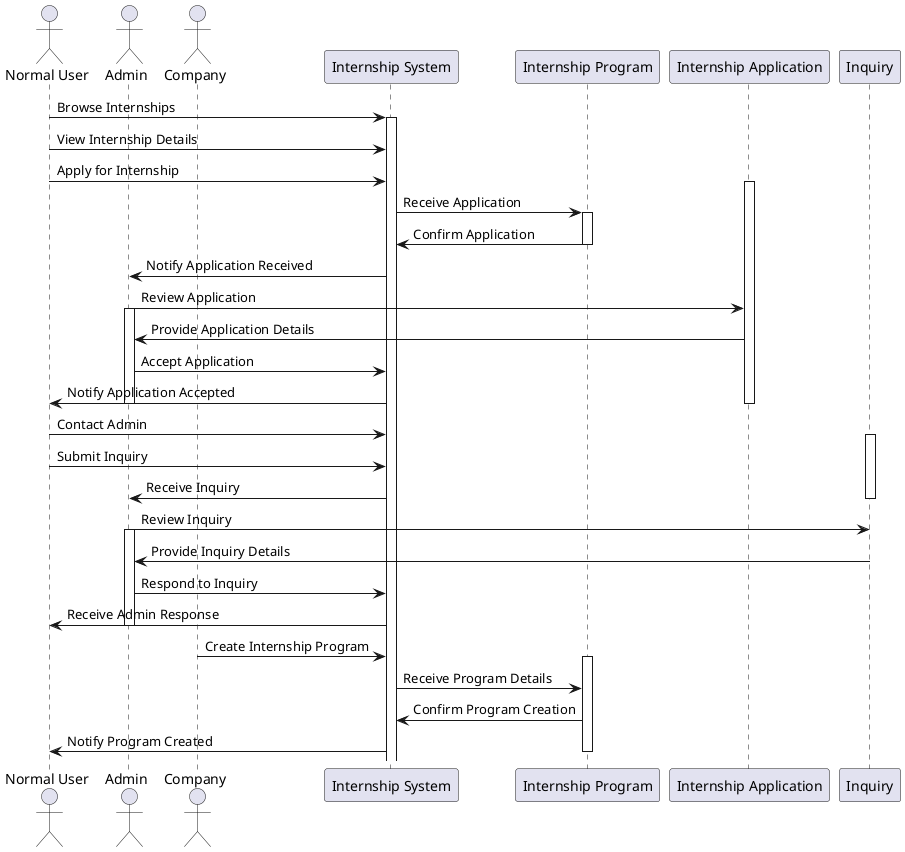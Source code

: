 @startuml sequence
actor "Normal User" as User
actor Admin as Admin
actor Company as Company
participant "Internship System" as System
participant "Internship Program" as Program
participant "Internship Application" as Application
participant "Inquiry" as Inquiry

User -> System: Browse Internships
activate System
User -> System: View Internship Details
User -> System: Apply for Internship
activate Application
System -> Program: Receive Application
activate Program
Program -> System: Confirm Application
deactivate Program
System -> Admin: Notify Application Received
Admin -> Application: Review Application
activate Admin
Application -> Admin: Provide Application Details
Admin -> System: Accept Application 
System -> User: Notify Application Accepted
deactivate Admin
deactivate Application

User -> System: Contact Admin
activate Inquiry
User -> System: Submit Inquiry
System -> Admin: Receive Inquiry
deactivate Inquiry
Admin -> Inquiry: Review Inquiry
activate Admin
Inquiry -> Admin: Provide Inquiry Details
Admin -> System: Respond to Inquiry
System -> User: Receive Admin Response
deactivate Admin

Company -> System: Create Internship Program
activate Program
System -> Program: Receive Program Details
Program -> System: Confirm Program Creation
System -> User: Notify Program Created
deactivate Program

@enduml

